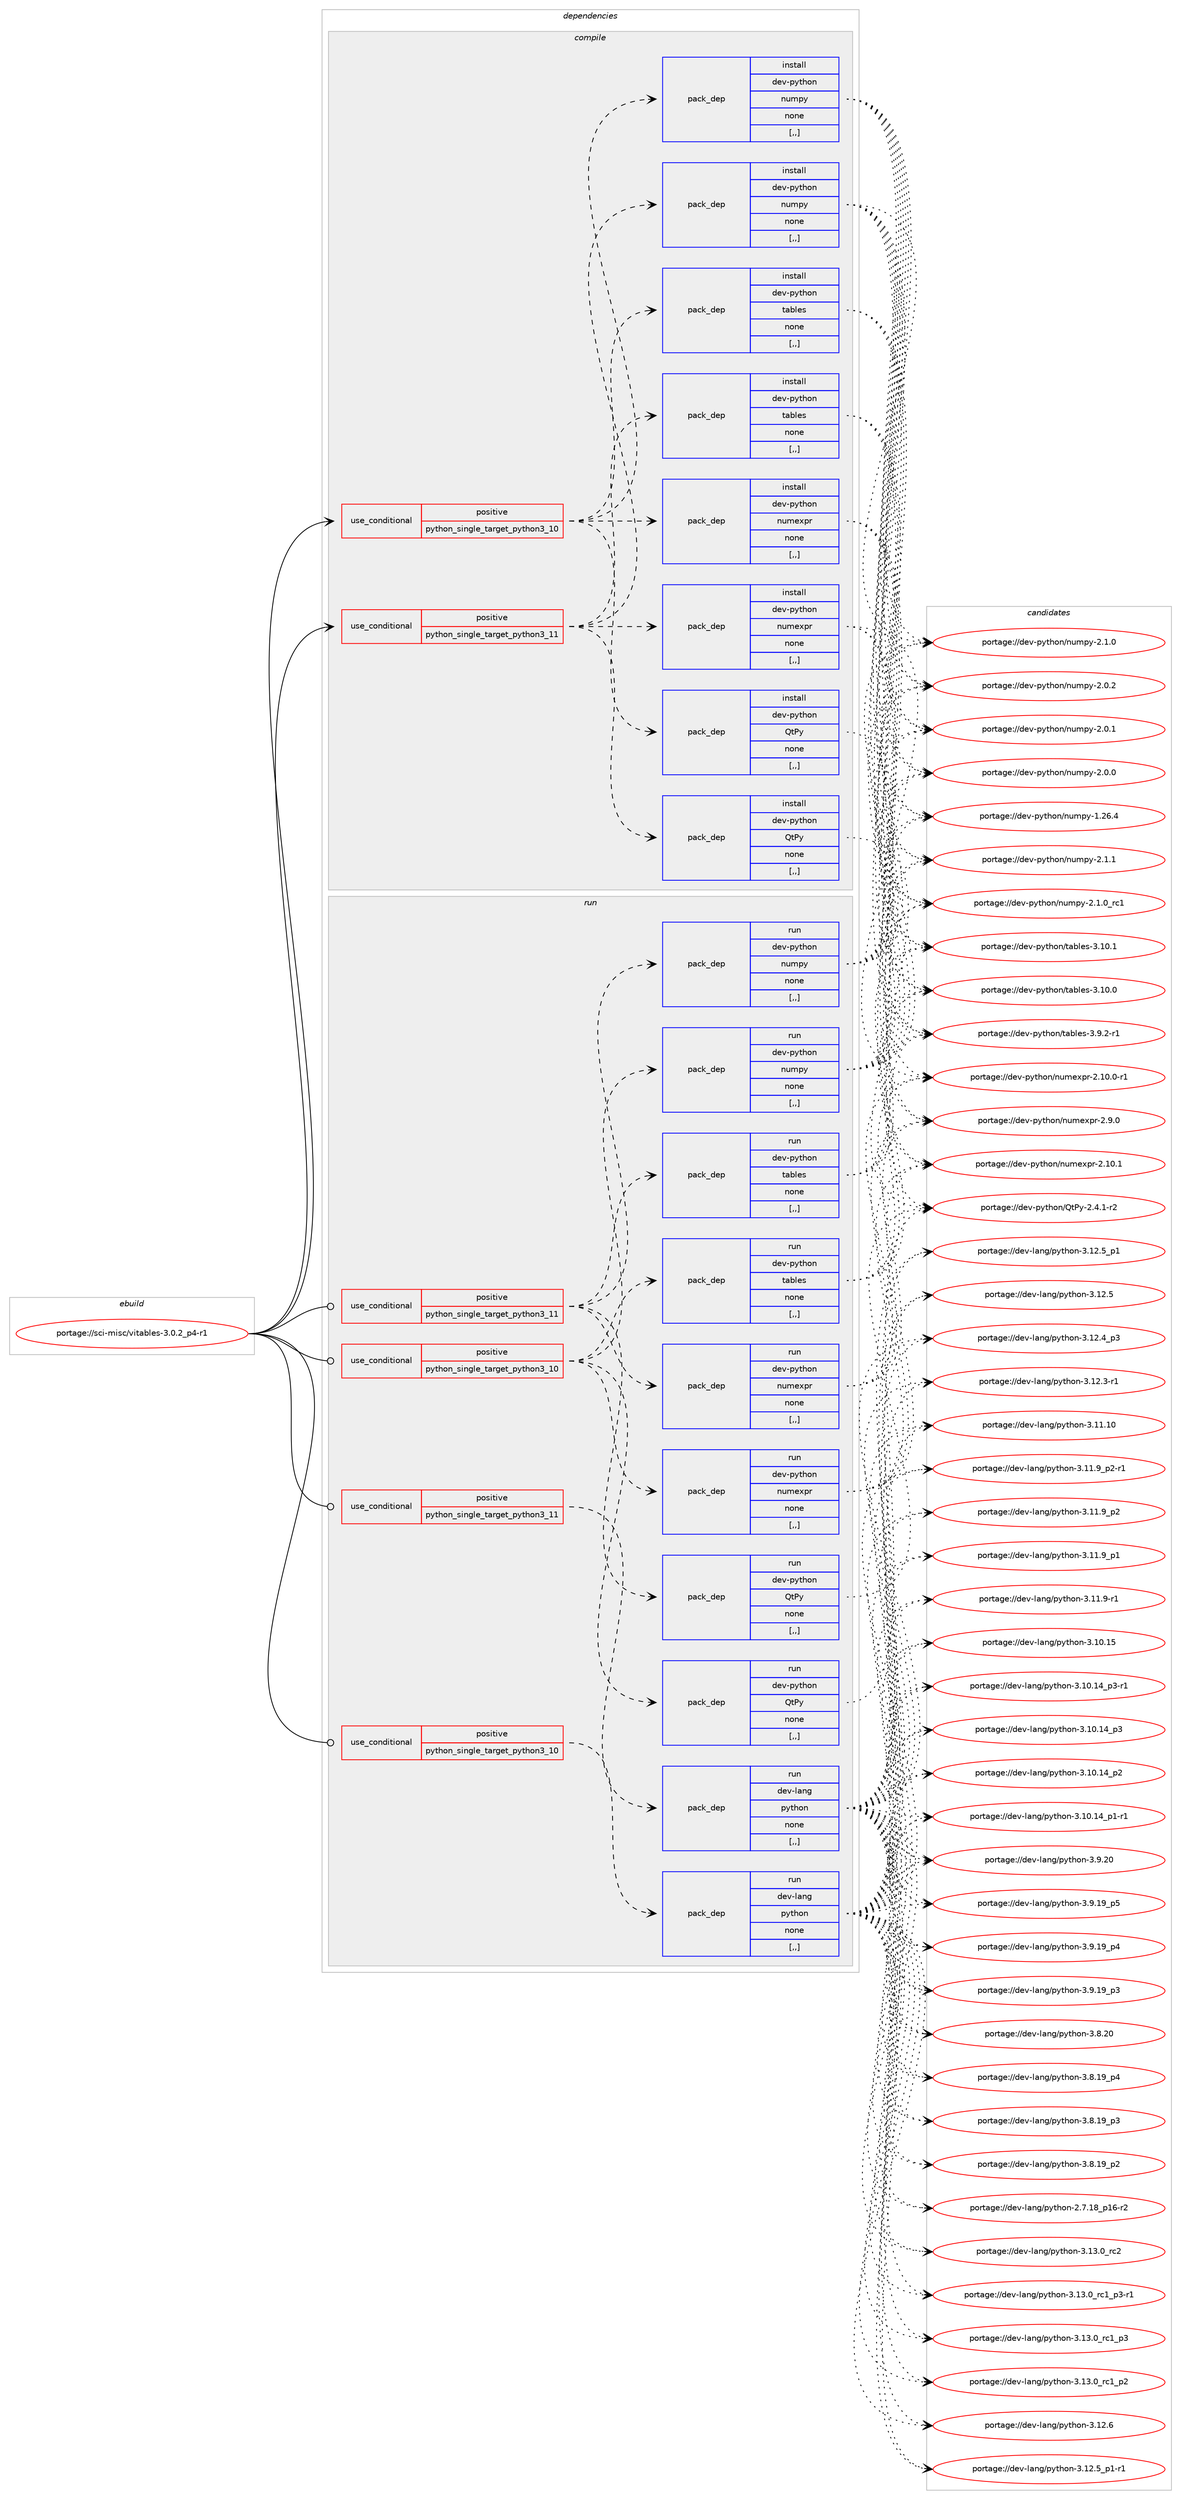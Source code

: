 digraph prolog {

# *************
# Graph options
# *************

newrank=true;
concentrate=true;
compound=true;
graph [rankdir=LR,fontname=Helvetica,fontsize=10,ranksep=1.5];#, ranksep=2.5, nodesep=0.2];
edge  [arrowhead=vee];
node  [fontname=Helvetica,fontsize=10];

# **********
# The ebuild
# **********

subgraph cluster_leftcol {
color=gray;
label=<<i>ebuild</i>>;
id [label="portage://sci-misc/vitables-3.0.2_p4-r1", color=red, width=4, href="../sci-misc/vitables-3.0.2_p4-r1.svg"];
}

# ****************
# The dependencies
# ****************

subgraph cluster_midcol {
color=gray;
label=<<i>dependencies</i>>;
subgraph cluster_compile {
fillcolor="#eeeeee";
style=filled;
label=<<i>compile</i>>;
subgraph cond242528 {
dependency919960 [label=<<TABLE BORDER="0" CELLBORDER="1" CELLSPACING="0" CELLPADDING="4"><TR><TD ROWSPAN="3" CELLPADDING="10">use_conditional</TD></TR><TR><TD>positive</TD></TR><TR><TD>python_single_target_python3_10</TD></TR></TABLE>>, shape=none, color=red];
subgraph pack670784 {
dependency919961 [label=<<TABLE BORDER="0" CELLBORDER="1" CELLSPACING="0" CELLPADDING="4" WIDTH="220"><TR><TD ROWSPAN="6" CELLPADDING="30">pack_dep</TD></TR><TR><TD WIDTH="110">install</TD></TR><TR><TD>dev-python</TD></TR><TR><TD>numpy</TD></TR><TR><TD>none</TD></TR><TR><TD>[,,]</TD></TR></TABLE>>, shape=none, color=blue];
}
dependency919960:e -> dependency919961:w [weight=20,style="dashed",arrowhead="vee"];
subgraph pack670785 {
dependency919962 [label=<<TABLE BORDER="0" CELLBORDER="1" CELLSPACING="0" CELLPADDING="4" WIDTH="220"><TR><TD ROWSPAN="6" CELLPADDING="30">pack_dep</TD></TR><TR><TD WIDTH="110">install</TD></TR><TR><TD>dev-python</TD></TR><TR><TD>numexpr</TD></TR><TR><TD>none</TD></TR><TR><TD>[,,]</TD></TR></TABLE>>, shape=none, color=blue];
}
dependency919960:e -> dependency919962:w [weight=20,style="dashed",arrowhead="vee"];
subgraph pack670786 {
dependency919963 [label=<<TABLE BORDER="0" CELLBORDER="1" CELLSPACING="0" CELLPADDING="4" WIDTH="220"><TR><TD ROWSPAN="6" CELLPADDING="30">pack_dep</TD></TR><TR><TD WIDTH="110">install</TD></TR><TR><TD>dev-python</TD></TR><TR><TD>QtPy</TD></TR><TR><TD>none</TD></TR><TR><TD>[,,]</TD></TR></TABLE>>, shape=none, color=blue];
}
dependency919960:e -> dependency919963:w [weight=20,style="dashed",arrowhead="vee"];
subgraph pack670787 {
dependency919964 [label=<<TABLE BORDER="0" CELLBORDER="1" CELLSPACING="0" CELLPADDING="4" WIDTH="220"><TR><TD ROWSPAN="6" CELLPADDING="30">pack_dep</TD></TR><TR><TD WIDTH="110">install</TD></TR><TR><TD>dev-python</TD></TR><TR><TD>tables</TD></TR><TR><TD>none</TD></TR><TR><TD>[,,]</TD></TR></TABLE>>, shape=none, color=blue];
}
dependency919960:e -> dependency919964:w [weight=20,style="dashed",arrowhead="vee"];
}
id:e -> dependency919960:w [weight=20,style="solid",arrowhead="vee"];
subgraph cond242529 {
dependency919965 [label=<<TABLE BORDER="0" CELLBORDER="1" CELLSPACING="0" CELLPADDING="4"><TR><TD ROWSPAN="3" CELLPADDING="10">use_conditional</TD></TR><TR><TD>positive</TD></TR><TR><TD>python_single_target_python3_11</TD></TR></TABLE>>, shape=none, color=red];
subgraph pack670788 {
dependency919966 [label=<<TABLE BORDER="0" CELLBORDER="1" CELLSPACING="0" CELLPADDING="4" WIDTH="220"><TR><TD ROWSPAN="6" CELLPADDING="30">pack_dep</TD></TR><TR><TD WIDTH="110">install</TD></TR><TR><TD>dev-python</TD></TR><TR><TD>numpy</TD></TR><TR><TD>none</TD></TR><TR><TD>[,,]</TD></TR></TABLE>>, shape=none, color=blue];
}
dependency919965:e -> dependency919966:w [weight=20,style="dashed",arrowhead="vee"];
subgraph pack670789 {
dependency919967 [label=<<TABLE BORDER="0" CELLBORDER="1" CELLSPACING="0" CELLPADDING="4" WIDTH="220"><TR><TD ROWSPAN="6" CELLPADDING="30">pack_dep</TD></TR><TR><TD WIDTH="110">install</TD></TR><TR><TD>dev-python</TD></TR><TR><TD>numexpr</TD></TR><TR><TD>none</TD></TR><TR><TD>[,,]</TD></TR></TABLE>>, shape=none, color=blue];
}
dependency919965:e -> dependency919967:w [weight=20,style="dashed",arrowhead="vee"];
subgraph pack670790 {
dependency919968 [label=<<TABLE BORDER="0" CELLBORDER="1" CELLSPACING="0" CELLPADDING="4" WIDTH="220"><TR><TD ROWSPAN="6" CELLPADDING="30">pack_dep</TD></TR><TR><TD WIDTH="110">install</TD></TR><TR><TD>dev-python</TD></TR><TR><TD>QtPy</TD></TR><TR><TD>none</TD></TR><TR><TD>[,,]</TD></TR></TABLE>>, shape=none, color=blue];
}
dependency919965:e -> dependency919968:w [weight=20,style="dashed",arrowhead="vee"];
subgraph pack670791 {
dependency919969 [label=<<TABLE BORDER="0" CELLBORDER="1" CELLSPACING="0" CELLPADDING="4" WIDTH="220"><TR><TD ROWSPAN="6" CELLPADDING="30">pack_dep</TD></TR><TR><TD WIDTH="110">install</TD></TR><TR><TD>dev-python</TD></TR><TR><TD>tables</TD></TR><TR><TD>none</TD></TR><TR><TD>[,,]</TD></TR></TABLE>>, shape=none, color=blue];
}
dependency919965:e -> dependency919969:w [weight=20,style="dashed",arrowhead="vee"];
}
id:e -> dependency919965:w [weight=20,style="solid",arrowhead="vee"];
}
subgraph cluster_compileandrun {
fillcolor="#eeeeee";
style=filled;
label=<<i>compile and run</i>>;
}
subgraph cluster_run {
fillcolor="#eeeeee";
style=filled;
label=<<i>run</i>>;
subgraph cond242530 {
dependency919970 [label=<<TABLE BORDER="0" CELLBORDER="1" CELLSPACING="0" CELLPADDING="4"><TR><TD ROWSPAN="3" CELLPADDING="10">use_conditional</TD></TR><TR><TD>positive</TD></TR><TR><TD>python_single_target_python3_10</TD></TR></TABLE>>, shape=none, color=red];
subgraph pack670792 {
dependency919971 [label=<<TABLE BORDER="0" CELLBORDER="1" CELLSPACING="0" CELLPADDING="4" WIDTH="220"><TR><TD ROWSPAN="6" CELLPADDING="30">pack_dep</TD></TR><TR><TD WIDTH="110">run</TD></TR><TR><TD>dev-lang</TD></TR><TR><TD>python</TD></TR><TR><TD>none</TD></TR><TR><TD>[,,]</TD></TR></TABLE>>, shape=none, color=blue];
}
dependency919970:e -> dependency919971:w [weight=20,style="dashed",arrowhead="vee"];
}
id:e -> dependency919970:w [weight=20,style="solid",arrowhead="odot"];
subgraph cond242531 {
dependency919972 [label=<<TABLE BORDER="0" CELLBORDER="1" CELLSPACING="0" CELLPADDING="4"><TR><TD ROWSPAN="3" CELLPADDING="10">use_conditional</TD></TR><TR><TD>positive</TD></TR><TR><TD>python_single_target_python3_10</TD></TR></TABLE>>, shape=none, color=red];
subgraph pack670793 {
dependency919973 [label=<<TABLE BORDER="0" CELLBORDER="1" CELLSPACING="0" CELLPADDING="4" WIDTH="220"><TR><TD ROWSPAN="6" CELLPADDING="30">pack_dep</TD></TR><TR><TD WIDTH="110">run</TD></TR><TR><TD>dev-python</TD></TR><TR><TD>numpy</TD></TR><TR><TD>none</TD></TR><TR><TD>[,,]</TD></TR></TABLE>>, shape=none, color=blue];
}
dependency919972:e -> dependency919973:w [weight=20,style="dashed",arrowhead="vee"];
subgraph pack670794 {
dependency919974 [label=<<TABLE BORDER="0" CELLBORDER="1" CELLSPACING="0" CELLPADDING="4" WIDTH="220"><TR><TD ROWSPAN="6" CELLPADDING="30">pack_dep</TD></TR><TR><TD WIDTH="110">run</TD></TR><TR><TD>dev-python</TD></TR><TR><TD>numexpr</TD></TR><TR><TD>none</TD></TR><TR><TD>[,,]</TD></TR></TABLE>>, shape=none, color=blue];
}
dependency919972:e -> dependency919974:w [weight=20,style="dashed",arrowhead="vee"];
subgraph pack670795 {
dependency919975 [label=<<TABLE BORDER="0" CELLBORDER="1" CELLSPACING="0" CELLPADDING="4" WIDTH="220"><TR><TD ROWSPAN="6" CELLPADDING="30">pack_dep</TD></TR><TR><TD WIDTH="110">run</TD></TR><TR><TD>dev-python</TD></TR><TR><TD>QtPy</TD></TR><TR><TD>none</TD></TR><TR><TD>[,,]</TD></TR></TABLE>>, shape=none, color=blue];
}
dependency919972:e -> dependency919975:w [weight=20,style="dashed",arrowhead="vee"];
subgraph pack670796 {
dependency919976 [label=<<TABLE BORDER="0" CELLBORDER="1" CELLSPACING="0" CELLPADDING="4" WIDTH="220"><TR><TD ROWSPAN="6" CELLPADDING="30">pack_dep</TD></TR><TR><TD WIDTH="110">run</TD></TR><TR><TD>dev-python</TD></TR><TR><TD>tables</TD></TR><TR><TD>none</TD></TR><TR><TD>[,,]</TD></TR></TABLE>>, shape=none, color=blue];
}
dependency919972:e -> dependency919976:w [weight=20,style="dashed",arrowhead="vee"];
}
id:e -> dependency919972:w [weight=20,style="solid",arrowhead="odot"];
subgraph cond242532 {
dependency919977 [label=<<TABLE BORDER="0" CELLBORDER="1" CELLSPACING="0" CELLPADDING="4"><TR><TD ROWSPAN="3" CELLPADDING="10">use_conditional</TD></TR><TR><TD>positive</TD></TR><TR><TD>python_single_target_python3_11</TD></TR></TABLE>>, shape=none, color=red];
subgraph pack670797 {
dependency919978 [label=<<TABLE BORDER="0" CELLBORDER="1" CELLSPACING="0" CELLPADDING="4" WIDTH="220"><TR><TD ROWSPAN="6" CELLPADDING="30">pack_dep</TD></TR><TR><TD WIDTH="110">run</TD></TR><TR><TD>dev-lang</TD></TR><TR><TD>python</TD></TR><TR><TD>none</TD></TR><TR><TD>[,,]</TD></TR></TABLE>>, shape=none, color=blue];
}
dependency919977:e -> dependency919978:w [weight=20,style="dashed",arrowhead="vee"];
}
id:e -> dependency919977:w [weight=20,style="solid",arrowhead="odot"];
subgraph cond242533 {
dependency919979 [label=<<TABLE BORDER="0" CELLBORDER="1" CELLSPACING="0" CELLPADDING="4"><TR><TD ROWSPAN="3" CELLPADDING="10">use_conditional</TD></TR><TR><TD>positive</TD></TR><TR><TD>python_single_target_python3_11</TD></TR></TABLE>>, shape=none, color=red];
subgraph pack670798 {
dependency919980 [label=<<TABLE BORDER="0" CELLBORDER="1" CELLSPACING="0" CELLPADDING="4" WIDTH="220"><TR><TD ROWSPAN="6" CELLPADDING="30">pack_dep</TD></TR><TR><TD WIDTH="110">run</TD></TR><TR><TD>dev-python</TD></TR><TR><TD>numpy</TD></TR><TR><TD>none</TD></TR><TR><TD>[,,]</TD></TR></TABLE>>, shape=none, color=blue];
}
dependency919979:e -> dependency919980:w [weight=20,style="dashed",arrowhead="vee"];
subgraph pack670799 {
dependency919981 [label=<<TABLE BORDER="0" CELLBORDER="1" CELLSPACING="0" CELLPADDING="4" WIDTH="220"><TR><TD ROWSPAN="6" CELLPADDING="30">pack_dep</TD></TR><TR><TD WIDTH="110">run</TD></TR><TR><TD>dev-python</TD></TR><TR><TD>numexpr</TD></TR><TR><TD>none</TD></TR><TR><TD>[,,]</TD></TR></TABLE>>, shape=none, color=blue];
}
dependency919979:e -> dependency919981:w [weight=20,style="dashed",arrowhead="vee"];
subgraph pack670800 {
dependency919982 [label=<<TABLE BORDER="0" CELLBORDER="1" CELLSPACING="0" CELLPADDING="4" WIDTH="220"><TR><TD ROWSPAN="6" CELLPADDING="30">pack_dep</TD></TR><TR><TD WIDTH="110">run</TD></TR><TR><TD>dev-python</TD></TR><TR><TD>QtPy</TD></TR><TR><TD>none</TD></TR><TR><TD>[,,]</TD></TR></TABLE>>, shape=none, color=blue];
}
dependency919979:e -> dependency919982:w [weight=20,style="dashed",arrowhead="vee"];
subgraph pack670801 {
dependency919983 [label=<<TABLE BORDER="0" CELLBORDER="1" CELLSPACING="0" CELLPADDING="4" WIDTH="220"><TR><TD ROWSPAN="6" CELLPADDING="30">pack_dep</TD></TR><TR><TD WIDTH="110">run</TD></TR><TR><TD>dev-python</TD></TR><TR><TD>tables</TD></TR><TR><TD>none</TD></TR><TR><TD>[,,]</TD></TR></TABLE>>, shape=none, color=blue];
}
dependency919979:e -> dependency919983:w [weight=20,style="dashed",arrowhead="vee"];
}
id:e -> dependency919979:w [weight=20,style="solid",arrowhead="odot"];
}
}

# **************
# The candidates
# **************

subgraph cluster_choices {
rank=same;
color=gray;
label=<<i>candidates</i>>;

subgraph choice670784 {
color=black;
nodesep=1;
choice1001011184511212111610411111047110117109112121455046494649 [label="portage://dev-python/numpy-2.1.1", color=red, width=4,href="../dev-python/numpy-2.1.1.svg"];
choice1001011184511212111610411111047110117109112121455046494648951149949 [label="portage://dev-python/numpy-2.1.0_rc1", color=red, width=4,href="../dev-python/numpy-2.1.0_rc1.svg"];
choice1001011184511212111610411111047110117109112121455046494648 [label="portage://dev-python/numpy-2.1.0", color=red, width=4,href="../dev-python/numpy-2.1.0.svg"];
choice1001011184511212111610411111047110117109112121455046484650 [label="portage://dev-python/numpy-2.0.2", color=red, width=4,href="../dev-python/numpy-2.0.2.svg"];
choice1001011184511212111610411111047110117109112121455046484649 [label="portage://dev-python/numpy-2.0.1", color=red, width=4,href="../dev-python/numpy-2.0.1.svg"];
choice1001011184511212111610411111047110117109112121455046484648 [label="portage://dev-python/numpy-2.0.0", color=red, width=4,href="../dev-python/numpy-2.0.0.svg"];
choice100101118451121211161041111104711011710911212145494650544652 [label="portage://dev-python/numpy-1.26.4", color=red, width=4,href="../dev-python/numpy-1.26.4.svg"];
dependency919961:e -> choice1001011184511212111610411111047110117109112121455046494649:w [style=dotted,weight="100"];
dependency919961:e -> choice1001011184511212111610411111047110117109112121455046494648951149949:w [style=dotted,weight="100"];
dependency919961:e -> choice1001011184511212111610411111047110117109112121455046494648:w [style=dotted,weight="100"];
dependency919961:e -> choice1001011184511212111610411111047110117109112121455046484650:w [style=dotted,weight="100"];
dependency919961:e -> choice1001011184511212111610411111047110117109112121455046484649:w [style=dotted,weight="100"];
dependency919961:e -> choice1001011184511212111610411111047110117109112121455046484648:w [style=dotted,weight="100"];
dependency919961:e -> choice100101118451121211161041111104711011710911212145494650544652:w [style=dotted,weight="100"];
}
subgraph choice670785 {
color=black;
nodesep=1;
choice100101118451121211161041111104711011710910112011211445504649484649 [label="portage://dev-python/numexpr-2.10.1", color=red, width=4,href="../dev-python/numexpr-2.10.1.svg"];
choice1001011184511212111610411111047110117109101120112114455046494846484511449 [label="portage://dev-python/numexpr-2.10.0-r1", color=red, width=4,href="../dev-python/numexpr-2.10.0-r1.svg"];
choice1001011184511212111610411111047110117109101120112114455046574648 [label="portage://dev-python/numexpr-2.9.0", color=red, width=4,href="../dev-python/numexpr-2.9.0.svg"];
dependency919962:e -> choice100101118451121211161041111104711011710910112011211445504649484649:w [style=dotted,weight="100"];
dependency919962:e -> choice1001011184511212111610411111047110117109101120112114455046494846484511449:w [style=dotted,weight="100"];
dependency919962:e -> choice1001011184511212111610411111047110117109101120112114455046574648:w [style=dotted,weight="100"];
}
subgraph choice670786 {
color=black;
nodesep=1;
choice100101118451121211161041111104781116801214550465246494511450 [label="portage://dev-python/QtPy-2.4.1-r2", color=red, width=4,href="../dev-python/QtPy-2.4.1-r2.svg"];
dependency919963:e -> choice100101118451121211161041111104781116801214550465246494511450:w [style=dotted,weight="100"];
}
subgraph choice670787 {
color=black;
nodesep=1;
choice1001011184511212111610411111047116979810810111545514649484649 [label="portage://dev-python/tables-3.10.1", color=red, width=4,href="../dev-python/tables-3.10.1.svg"];
choice1001011184511212111610411111047116979810810111545514649484648 [label="portage://dev-python/tables-3.10.0", color=red, width=4,href="../dev-python/tables-3.10.0.svg"];
choice100101118451121211161041111104711697981081011154551465746504511449 [label="portage://dev-python/tables-3.9.2-r1", color=red, width=4,href="../dev-python/tables-3.9.2-r1.svg"];
dependency919964:e -> choice1001011184511212111610411111047116979810810111545514649484649:w [style=dotted,weight="100"];
dependency919964:e -> choice1001011184511212111610411111047116979810810111545514649484648:w [style=dotted,weight="100"];
dependency919964:e -> choice100101118451121211161041111104711697981081011154551465746504511449:w [style=dotted,weight="100"];
}
subgraph choice670788 {
color=black;
nodesep=1;
choice1001011184511212111610411111047110117109112121455046494649 [label="portage://dev-python/numpy-2.1.1", color=red, width=4,href="../dev-python/numpy-2.1.1.svg"];
choice1001011184511212111610411111047110117109112121455046494648951149949 [label="portage://dev-python/numpy-2.1.0_rc1", color=red, width=4,href="../dev-python/numpy-2.1.0_rc1.svg"];
choice1001011184511212111610411111047110117109112121455046494648 [label="portage://dev-python/numpy-2.1.0", color=red, width=4,href="../dev-python/numpy-2.1.0.svg"];
choice1001011184511212111610411111047110117109112121455046484650 [label="portage://dev-python/numpy-2.0.2", color=red, width=4,href="../dev-python/numpy-2.0.2.svg"];
choice1001011184511212111610411111047110117109112121455046484649 [label="portage://dev-python/numpy-2.0.1", color=red, width=4,href="../dev-python/numpy-2.0.1.svg"];
choice1001011184511212111610411111047110117109112121455046484648 [label="portage://dev-python/numpy-2.0.0", color=red, width=4,href="../dev-python/numpy-2.0.0.svg"];
choice100101118451121211161041111104711011710911212145494650544652 [label="portage://dev-python/numpy-1.26.4", color=red, width=4,href="../dev-python/numpy-1.26.4.svg"];
dependency919966:e -> choice1001011184511212111610411111047110117109112121455046494649:w [style=dotted,weight="100"];
dependency919966:e -> choice1001011184511212111610411111047110117109112121455046494648951149949:w [style=dotted,weight="100"];
dependency919966:e -> choice1001011184511212111610411111047110117109112121455046494648:w [style=dotted,weight="100"];
dependency919966:e -> choice1001011184511212111610411111047110117109112121455046484650:w [style=dotted,weight="100"];
dependency919966:e -> choice1001011184511212111610411111047110117109112121455046484649:w [style=dotted,weight="100"];
dependency919966:e -> choice1001011184511212111610411111047110117109112121455046484648:w [style=dotted,weight="100"];
dependency919966:e -> choice100101118451121211161041111104711011710911212145494650544652:w [style=dotted,weight="100"];
}
subgraph choice670789 {
color=black;
nodesep=1;
choice100101118451121211161041111104711011710910112011211445504649484649 [label="portage://dev-python/numexpr-2.10.1", color=red, width=4,href="../dev-python/numexpr-2.10.1.svg"];
choice1001011184511212111610411111047110117109101120112114455046494846484511449 [label="portage://dev-python/numexpr-2.10.0-r1", color=red, width=4,href="../dev-python/numexpr-2.10.0-r1.svg"];
choice1001011184511212111610411111047110117109101120112114455046574648 [label="portage://dev-python/numexpr-2.9.0", color=red, width=4,href="../dev-python/numexpr-2.9.0.svg"];
dependency919967:e -> choice100101118451121211161041111104711011710910112011211445504649484649:w [style=dotted,weight="100"];
dependency919967:e -> choice1001011184511212111610411111047110117109101120112114455046494846484511449:w [style=dotted,weight="100"];
dependency919967:e -> choice1001011184511212111610411111047110117109101120112114455046574648:w [style=dotted,weight="100"];
}
subgraph choice670790 {
color=black;
nodesep=1;
choice100101118451121211161041111104781116801214550465246494511450 [label="portage://dev-python/QtPy-2.4.1-r2", color=red, width=4,href="../dev-python/QtPy-2.4.1-r2.svg"];
dependency919968:e -> choice100101118451121211161041111104781116801214550465246494511450:w [style=dotted,weight="100"];
}
subgraph choice670791 {
color=black;
nodesep=1;
choice1001011184511212111610411111047116979810810111545514649484649 [label="portage://dev-python/tables-3.10.1", color=red, width=4,href="../dev-python/tables-3.10.1.svg"];
choice1001011184511212111610411111047116979810810111545514649484648 [label="portage://dev-python/tables-3.10.0", color=red, width=4,href="../dev-python/tables-3.10.0.svg"];
choice100101118451121211161041111104711697981081011154551465746504511449 [label="portage://dev-python/tables-3.9.2-r1", color=red, width=4,href="../dev-python/tables-3.9.2-r1.svg"];
dependency919969:e -> choice1001011184511212111610411111047116979810810111545514649484649:w [style=dotted,weight="100"];
dependency919969:e -> choice1001011184511212111610411111047116979810810111545514649484648:w [style=dotted,weight="100"];
dependency919969:e -> choice100101118451121211161041111104711697981081011154551465746504511449:w [style=dotted,weight="100"];
}
subgraph choice670792 {
color=black;
nodesep=1;
choice10010111845108971101034711212111610411111045514649514648951149950 [label="portage://dev-lang/python-3.13.0_rc2", color=red, width=4,href="../dev-lang/python-3.13.0_rc2.svg"];
choice1001011184510897110103471121211161041111104551464951464895114994995112514511449 [label="portage://dev-lang/python-3.13.0_rc1_p3-r1", color=red, width=4,href="../dev-lang/python-3.13.0_rc1_p3-r1.svg"];
choice100101118451089711010347112121116104111110455146495146489511499499511251 [label="portage://dev-lang/python-3.13.0_rc1_p3", color=red, width=4,href="../dev-lang/python-3.13.0_rc1_p3.svg"];
choice100101118451089711010347112121116104111110455146495146489511499499511250 [label="portage://dev-lang/python-3.13.0_rc1_p2", color=red, width=4,href="../dev-lang/python-3.13.0_rc1_p2.svg"];
choice10010111845108971101034711212111610411111045514649504654 [label="portage://dev-lang/python-3.12.6", color=red, width=4,href="../dev-lang/python-3.12.6.svg"];
choice1001011184510897110103471121211161041111104551464950465395112494511449 [label="portage://dev-lang/python-3.12.5_p1-r1", color=red, width=4,href="../dev-lang/python-3.12.5_p1-r1.svg"];
choice100101118451089711010347112121116104111110455146495046539511249 [label="portage://dev-lang/python-3.12.5_p1", color=red, width=4,href="../dev-lang/python-3.12.5_p1.svg"];
choice10010111845108971101034711212111610411111045514649504653 [label="portage://dev-lang/python-3.12.5", color=red, width=4,href="../dev-lang/python-3.12.5.svg"];
choice100101118451089711010347112121116104111110455146495046529511251 [label="portage://dev-lang/python-3.12.4_p3", color=red, width=4,href="../dev-lang/python-3.12.4_p3.svg"];
choice100101118451089711010347112121116104111110455146495046514511449 [label="portage://dev-lang/python-3.12.3-r1", color=red, width=4,href="../dev-lang/python-3.12.3-r1.svg"];
choice1001011184510897110103471121211161041111104551464949464948 [label="portage://dev-lang/python-3.11.10", color=red, width=4,href="../dev-lang/python-3.11.10.svg"];
choice1001011184510897110103471121211161041111104551464949465795112504511449 [label="portage://dev-lang/python-3.11.9_p2-r1", color=red, width=4,href="../dev-lang/python-3.11.9_p2-r1.svg"];
choice100101118451089711010347112121116104111110455146494946579511250 [label="portage://dev-lang/python-3.11.9_p2", color=red, width=4,href="../dev-lang/python-3.11.9_p2.svg"];
choice100101118451089711010347112121116104111110455146494946579511249 [label="portage://dev-lang/python-3.11.9_p1", color=red, width=4,href="../dev-lang/python-3.11.9_p1.svg"];
choice100101118451089711010347112121116104111110455146494946574511449 [label="portage://dev-lang/python-3.11.9-r1", color=red, width=4,href="../dev-lang/python-3.11.9-r1.svg"];
choice1001011184510897110103471121211161041111104551464948464953 [label="portage://dev-lang/python-3.10.15", color=red, width=4,href="../dev-lang/python-3.10.15.svg"];
choice100101118451089711010347112121116104111110455146494846495295112514511449 [label="portage://dev-lang/python-3.10.14_p3-r1", color=red, width=4,href="../dev-lang/python-3.10.14_p3-r1.svg"];
choice10010111845108971101034711212111610411111045514649484649529511251 [label="portage://dev-lang/python-3.10.14_p3", color=red, width=4,href="../dev-lang/python-3.10.14_p3.svg"];
choice10010111845108971101034711212111610411111045514649484649529511250 [label="portage://dev-lang/python-3.10.14_p2", color=red, width=4,href="../dev-lang/python-3.10.14_p2.svg"];
choice100101118451089711010347112121116104111110455146494846495295112494511449 [label="portage://dev-lang/python-3.10.14_p1-r1", color=red, width=4,href="../dev-lang/python-3.10.14_p1-r1.svg"];
choice10010111845108971101034711212111610411111045514657465048 [label="portage://dev-lang/python-3.9.20", color=red, width=4,href="../dev-lang/python-3.9.20.svg"];
choice100101118451089711010347112121116104111110455146574649579511253 [label="portage://dev-lang/python-3.9.19_p5", color=red, width=4,href="../dev-lang/python-3.9.19_p5.svg"];
choice100101118451089711010347112121116104111110455146574649579511252 [label="portage://dev-lang/python-3.9.19_p4", color=red, width=4,href="../dev-lang/python-3.9.19_p4.svg"];
choice100101118451089711010347112121116104111110455146574649579511251 [label="portage://dev-lang/python-3.9.19_p3", color=red, width=4,href="../dev-lang/python-3.9.19_p3.svg"];
choice10010111845108971101034711212111610411111045514656465048 [label="portage://dev-lang/python-3.8.20", color=red, width=4,href="../dev-lang/python-3.8.20.svg"];
choice100101118451089711010347112121116104111110455146564649579511252 [label="portage://dev-lang/python-3.8.19_p4", color=red, width=4,href="../dev-lang/python-3.8.19_p4.svg"];
choice100101118451089711010347112121116104111110455146564649579511251 [label="portage://dev-lang/python-3.8.19_p3", color=red, width=4,href="../dev-lang/python-3.8.19_p3.svg"];
choice100101118451089711010347112121116104111110455146564649579511250 [label="portage://dev-lang/python-3.8.19_p2", color=red, width=4,href="../dev-lang/python-3.8.19_p2.svg"];
choice100101118451089711010347112121116104111110455046554649569511249544511450 [label="portage://dev-lang/python-2.7.18_p16-r2", color=red, width=4,href="../dev-lang/python-2.7.18_p16-r2.svg"];
dependency919971:e -> choice10010111845108971101034711212111610411111045514649514648951149950:w [style=dotted,weight="100"];
dependency919971:e -> choice1001011184510897110103471121211161041111104551464951464895114994995112514511449:w [style=dotted,weight="100"];
dependency919971:e -> choice100101118451089711010347112121116104111110455146495146489511499499511251:w [style=dotted,weight="100"];
dependency919971:e -> choice100101118451089711010347112121116104111110455146495146489511499499511250:w [style=dotted,weight="100"];
dependency919971:e -> choice10010111845108971101034711212111610411111045514649504654:w [style=dotted,weight="100"];
dependency919971:e -> choice1001011184510897110103471121211161041111104551464950465395112494511449:w [style=dotted,weight="100"];
dependency919971:e -> choice100101118451089711010347112121116104111110455146495046539511249:w [style=dotted,weight="100"];
dependency919971:e -> choice10010111845108971101034711212111610411111045514649504653:w [style=dotted,weight="100"];
dependency919971:e -> choice100101118451089711010347112121116104111110455146495046529511251:w [style=dotted,weight="100"];
dependency919971:e -> choice100101118451089711010347112121116104111110455146495046514511449:w [style=dotted,weight="100"];
dependency919971:e -> choice1001011184510897110103471121211161041111104551464949464948:w [style=dotted,weight="100"];
dependency919971:e -> choice1001011184510897110103471121211161041111104551464949465795112504511449:w [style=dotted,weight="100"];
dependency919971:e -> choice100101118451089711010347112121116104111110455146494946579511250:w [style=dotted,weight="100"];
dependency919971:e -> choice100101118451089711010347112121116104111110455146494946579511249:w [style=dotted,weight="100"];
dependency919971:e -> choice100101118451089711010347112121116104111110455146494946574511449:w [style=dotted,weight="100"];
dependency919971:e -> choice1001011184510897110103471121211161041111104551464948464953:w [style=dotted,weight="100"];
dependency919971:e -> choice100101118451089711010347112121116104111110455146494846495295112514511449:w [style=dotted,weight="100"];
dependency919971:e -> choice10010111845108971101034711212111610411111045514649484649529511251:w [style=dotted,weight="100"];
dependency919971:e -> choice10010111845108971101034711212111610411111045514649484649529511250:w [style=dotted,weight="100"];
dependency919971:e -> choice100101118451089711010347112121116104111110455146494846495295112494511449:w [style=dotted,weight="100"];
dependency919971:e -> choice10010111845108971101034711212111610411111045514657465048:w [style=dotted,weight="100"];
dependency919971:e -> choice100101118451089711010347112121116104111110455146574649579511253:w [style=dotted,weight="100"];
dependency919971:e -> choice100101118451089711010347112121116104111110455146574649579511252:w [style=dotted,weight="100"];
dependency919971:e -> choice100101118451089711010347112121116104111110455146574649579511251:w [style=dotted,weight="100"];
dependency919971:e -> choice10010111845108971101034711212111610411111045514656465048:w [style=dotted,weight="100"];
dependency919971:e -> choice100101118451089711010347112121116104111110455146564649579511252:w [style=dotted,weight="100"];
dependency919971:e -> choice100101118451089711010347112121116104111110455146564649579511251:w [style=dotted,weight="100"];
dependency919971:e -> choice100101118451089711010347112121116104111110455146564649579511250:w [style=dotted,weight="100"];
dependency919971:e -> choice100101118451089711010347112121116104111110455046554649569511249544511450:w [style=dotted,weight="100"];
}
subgraph choice670793 {
color=black;
nodesep=1;
choice1001011184511212111610411111047110117109112121455046494649 [label="portage://dev-python/numpy-2.1.1", color=red, width=4,href="../dev-python/numpy-2.1.1.svg"];
choice1001011184511212111610411111047110117109112121455046494648951149949 [label="portage://dev-python/numpy-2.1.0_rc1", color=red, width=4,href="../dev-python/numpy-2.1.0_rc1.svg"];
choice1001011184511212111610411111047110117109112121455046494648 [label="portage://dev-python/numpy-2.1.0", color=red, width=4,href="../dev-python/numpy-2.1.0.svg"];
choice1001011184511212111610411111047110117109112121455046484650 [label="portage://dev-python/numpy-2.0.2", color=red, width=4,href="../dev-python/numpy-2.0.2.svg"];
choice1001011184511212111610411111047110117109112121455046484649 [label="portage://dev-python/numpy-2.0.1", color=red, width=4,href="../dev-python/numpy-2.0.1.svg"];
choice1001011184511212111610411111047110117109112121455046484648 [label="portage://dev-python/numpy-2.0.0", color=red, width=4,href="../dev-python/numpy-2.0.0.svg"];
choice100101118451121211161041111104711011710911212145494650544652 [label="portage://dev-python/numpy-1.26.4", color=red, width=4,href="../dev-python/numpy-1.26.4.svg"];
dependency919973:e -> choice1001011184511212111610411111047110117109112121455046494649:w [style=dotted,weight="100"];
dependency919973:e -> choice1001011184511212111610411111047110117109112121455046494648951149949:w [style=dotted,weight="100"];
dependency919973:e -> choice1001011184511212111610411111047110117109112121455046494648:w [style=dotted,weight="100"];
dependency919973:e -> choice1001011184511212111610411111047110117109112121455046484650:w [style=dotted,weight="100"];
dependency919973:e -> choice1001011184511212111610411111047110117109112121455046484649:w [style=dotted,weight="100"];
dependency919973:e -> choice1001011184511212111610411111047110117109112121455046484648:w [style=dotted,weight="100"];
dependency919973:e -> choice100101118451121211161041111104711011710911212145494650544652:w [style=dotted,weight="100"];
}
subgraph choice670794 {
color=black;
nodesep=1;
choice100101118451121211161041111104711011710910112011211445504649484649 [label="portage://dev-python/numexpr-2.10.1", color=red, width=4,href="../dev-python/numexpr-2.10.1.svg"];
choice1001011184511212111610411111047110117109101120112114455046494846484511449 [label="portage://dev-python/numexpr-2.10.0-r1", color=red, width=4,href="../dev-python/numexpr-2.10.0-r1.svg"];
choice1001011184511212111610411111047110117109101120112114455046574648 [label="portage://dev-python/numexpr-2.9.0", color=red, width=4,href="../dev-python/numexpr-2.9.0.svg"];
dependency919974:e -> choice100101118451121211161041111104711011710910112011211445504649484649:w [style=dotted,weight="100"];
dependency919974:e -> choice1001011184511212111610411111047110117109101120112114455046494846484511449:w [style=dotted,weight="100"];
dependency919974:e -> choice1001011184511212111610411111047110117109101120112114455046574648:w [style=dotted,weight="100"];
}
subgraph choice670795 {
color=black;
nodesep=1;
choice100101118451121211161041111104781116801214550465246494511450 [label="portage://dev-python/QtPy-2.4.1-r2", color=red, width=4,href="../dev-python/QtPy-2.4.1-r2.svg"];
dependency919975:e -> choice100101118451121211161041111104781116801214550465246494511450:w [style=dotted,weight="100"];
}
subgraph choice670796 {
color=black;
nodesep=1;
choice1001011184511212111610411111047116979810810111545514649484649 [label="portage://dev-python/tables-3.10.1", color=red, width=4,href="../dev-python/tables-3.10.1.svg"];
choice1001011184511212111610411111047116979810810111545514649484648 [label="portage://dev-python/tables-3.10.0", color=red, width=4,href="../dev-python/tables-3.10.0.svg"];
choice100101118451121211161041111104711697981081011154551465746504511449 [label="portage://dev-python/tables-3.9.2-r1", color=red, width=4,href="../dev-python/tables-3.9.2-r1.svg"];
dependency919976:e -> choice1001011184511212111610411111047116979810810111545514649484649:w [style=dotted,weight="100"];
dependency919976:e -> choice1001011184511212111610411111047116979810810111545514649484648:w [style=dotted,weight="100"];
dependency919976:e -> choice100101118451121211161041111104711697981081011154551465746504511449:w [style=dotted,weight="100"];
}
subgraph choice670797 {
color=black;
nodesep=1;
choice10010111845108971101034711212111610411111045514649514648951149950 [label="portage://dev-lang/python-3.13.0_rc2", color=red, width=4,href="../dev-lang/python-3.13.0_rc2.svg"];
choice1001011184510897110103471121211161041111104551464951464895114994995112514511449 [label="portage://dev-lang/python-3.13.0_rc1_p3-r1", color=red, width=4,href="../dev-lang/python-3.13.0_rc1_p3-r1.svg"];
choice100101118451089711010347112121116104111110455146495146489511499499511251 [label="portage://dev-lang/python-3.13.0_rc1_p3", color=red, width=4,href="../dev-lang/python-3.13.0_rc1_p3.svg"];
choice100101118451089711010347112121116104111110455146495146489511499499511250 [label="portage://dev-lang/python-3.13.0_rc1_p2", color=red, width=4,href="../dev-lang/python-3.13.0_rc1_p2.svg"];
choice10010111845108971101034711212111610411111045514649504654 [label="portage://dev-lang/python-3.12.6", color=red, width=4,href="../dev-lang/python-3.12.6.svg"];
choice1001011184510897110103471121211161041111104551464950465395112494511449 [label="portage://dev-lang/python-3.12.5_p1-r1", color=red, width=4,href="../dev-lang/python-3.12.5_p1-r1.svg"];
choice100101118451089711010347112121116104111110455146495046539511249 [label="portage://dev-lang/python-3.12.5_p1", color=red, width=4,href="../dev-lang/python-3.12.5_p1.svg"];
choice10010111845108971101034711212111610411111045514649504653 [label="portage://dev-lang/python-3.12.5", color=red, width=4,href="../dev-lang/python-3.12.5.svg"];
choice100101118451089711010347112121116104111110455146495046529511251 [label="portage://dev-lang/python-3.12.4_p3", color=red, width=4,href="../dev-lang/python-3.12.4_p3.svg"];
choice100101118451089711010347112121116104111110455146495046514511449 [label="portage://dev-lang/python-3.12.3-r1", color=red, width=4,href="../dev-lang/python-3.12.3-r1.svg"];
choice1001011184510897110103471121211161041111104551464949464948 [label="portage://dev-lang/python-3.11.10", color=red, width=4,href="../dev-lang/python-3.11.10.svg"];
choice1001011184510897110103471121211161041111104551464949465795112504511449 [label="portage://dev-lang/python-3.11.9_p2-r1", color=red, width=4,href="../dev-lang/python-3.11.9_p2-r1.svg"];
choice100101118451089711010347112121116104111110455146494946579511250 [label="portage://dev-lang/python-3.11.9_p2", color=red, width=4,href="../dev-lang/python-3.11.9_p2.svg"];
choice100101118451089711010347112121116104111110455146494946579511249 [label="portage://dev-lang/python-3.11.9_p1", color=red, width=4,href="../dev-lang/python-3.11.9_p1.svg"];
choice100101118451089711010347112121116104111110455146494946574511449 [label="portage://dev-lang/python-3.11.9-r1", color=red, width=4,href="../dev-lang/python-3.11.9-r1.svg"];
choice1001011184510897110103471121211161041111104551464948464953 [label="portage://dev-lang/python-3.10.15", color=red, width=4,href="../dev-lang/python-3.10.15.svg"];
choice100101118451089711010347112121116104111110455146494846495295112514511449 [label="portage://dev-lang/python-3.10.14_p3-r1", color=red, width=4,href="../dev-lang/python-3.10.14_p3-r1.svg"];
choice10010111845108971101034711212111610411111045514649484649529511251 [label="portage://dev-lang/python-3.10.14_p3", color=red, width=4,href="../dev-lang/python-3.10.14_p3.svg"];
choice10010111845108971101034711212111610411111045514649484649529511250 [label="portage://dev-lang/python-3.10.14_p2", color=red, width=4,href="../dev-lang/python-3.10.14_p2.svg"];
choice100101118451089711010347112121116104111110455146494846495295112494511449 [label="portage://dev-lang/python-3.10.14_p1-r1", color=red, width=4,href="../dev-lang/python-3.10.14_p1-r1.svg"];
choice10010111845108971101034711212111610411111045514657465048 [label="portage://dev-lang/python-3.9.20", color=red, width=4,href="../dev-lang/python-3.9.20.svg"];
choice100101118451089711010347112121116104111110455146574649579511253 [label="portage://dev-lang/python-3.9.19_p5", color=red, width=4,href="../dev-lang/python-3.9.19_p5.svg"];
choice100101118451089711010347112121116104111110455146574649579511252 [label="portage://dev-lang/python-3.9.19_p4", color=red, width=4,href="../dev-lang/python-3.9.19_p4.svg"];
choice100101118451089711010347112121116104111110455146574649579511251 [label="portage://dev-lang/python-3.9.19_p3", color=red, width=4,href="../dev-lang/python-3.9.19_p3.svg"];
choice10010111845108971101034711212111610411111045514656465048 [label="portage://dev-lang/python-3.8.20", color=red, width=4,href="../dev-lang/python-3.8.20.svg"];
choice100101118451089711010347112121116104111110455146564649579511252 [label="portage://dev-lang/python-3.8.19_p4", color=red, width=4,href="../dev-lang/python-3.8.19_p4.svg"];
choice100101118451089711010347112121116104111110455146564649579511251 [label="portage://dev-lang/python-3.8.19_p3", color=red, width=4,href="../dev-lang/python-3.8.19_p3.svg"];
choice100101118451089711010347112121116104111110455146564649579511250 [label="portage://dev-lang/python-3.8.19_p2", color=red, width=4,href="../dev-lang/python-3.8.19_p2.svg"];
choice100101118451089711010347112121116104111110455046554649569511249544511450 [label="portage://dev-lang/python-2.7.18_p16-r2", color=red, width=4,href="../dev-lang/python-2.7.18_p16-r2.svg"];
dependency919978:e -> choice10010111845108971101034711212111610411111045514649514648951149950:w [style=dotted,weight="100"];
dependency919978:e -> choice1001011184510897110103471121211161041111104551464951464895114994995112514511449:w [style=dotted,weight="100"];
dependency919978:e -> choice100101118451089711010347112121116104111110455146495146489511499499511251:w [style=dotted,weight="100"];
dependency919978:e -> choice100101118451089711010347112121116104111110455146495146489511499499511250:w [style=dotted,weight="100"];
dependency919978:e -> choice10010111845108971101034711212111610411111045514649504654:w [style=dotted,weight="100"];
dependency919978:e -> choice1001011184510897110103471121211161041111104551464950465395112494511449:w [style=dotted,weight="100"];
dependency919978:e -> choice100101118451089711010347112121116104111110455146495046539511249:w [style=dotted,weight="100"];
dependency919978:e -> choice10010111845108971101034711212111610411111045514649504653:w [style=dotted,weight="100"];
dependency919978:e -> choice100101118451089711010347112121116104111110455146495046529511251:w [style=dotted,weight="100"];
dependency919978:e -> choice100101118451089711010347112121116104111110455146495046514511449:w [style=dotted,weight="100"];
dependency919978:e -> choice1001011184510897110103471121211161041111104551464949464948:w [style=dotted,weight="100"];
dependency919978:e -> choice1001011184510897110103471121211161041111104551464949465795112504511449:w [style=dotted,weight="100"];
dependency919978:e -> choice100101118451089711010347112121116104111110455146494946579511250:w [style=dotted,weight="100"];
dependency919978:e -> choice100101118451089711010347112121116104111110455146494946579511249:w [style=dotted,weight="100"];
dependency919978:e -> choice100101118451089711010347112121116104111110455146494946574511449:w [style=dotted,weight="100"];
dependency919978:e -> choice1001011184510897110103471121211161041111104551464948464953:w [style=dotted,weight="100"];
dependency919978:e -> choice100101118451089711010347112121116104111110455146494846495295112514511449:w [style=dotted,weight="100"];
dependency919978:e -> choice10010111845108971101034711212111610411111045514649484649529511251:w [style=dotted,weight="100"];
dependency919978:e -> choice10010111845108971101034711212111610411111045514649484649529511250:w [style=dotted,weight="100"];
dependency919978:e -> choice100101118451089711010347112121116104111110455146494846495295112494511449:w [style=dotted,weight="100"];
dependency919978:e -> choice10010111845108971101034711212111610411111045514657465048:w [style=dotted,weight="100"];
dependency919978:e -> choice100101118451089711010347112121116104111110455146574649579511253:w [style=dotted,weight="100"];
dependency919978:e -> choice100101118451089711010347112121116104111110455146574649579511252:w [style=dotted,weight="100"];
dependency919978:e -> choice100101118451089711010347112121116104111110455146574649579511251:w [style=dotted,weight="100"];
dependency919978:e -> choice10010111845108971101034711212111610411111045514656465048:w [style=dotted,weight="100"];
dependency919978:e -> choice100101118451089711010347112121116104111110455146564649579511252:w [style=dotted,weight="100"];
dependency919978:e -> choice100101118451089711010347112121116104111110455146564649579511251:w [style=dotted,weight="100"];
dependency919978:e -> choice100101118451089711010347112121116104111110455146564649579511250:w [style=dotted,weight="100"];
dependency919978:e -> choice100101118451089711010347112121116104111110455046554649569511249544511450:w [style=dotted,weight="100"];
}
subgraph choice670798 {
color=black;
nodesep=1;
choice1001011184511212111610411111047110117109112121455046494649 [label="portage://dev-python/numpy-2.1.1", color=red, width=4,href="../dev-python/numpy-2.1.1.svg"];
choice1001011184511212111610411111047110117109112121455046494648951149949 [label="portage://dev-python/numpy-2.1.0_rc1", color=red, width=4,href="../dev-python/numpy-2.1.0_rc1.svg"];
choice1001011184511212111610411111047110117109112121455046494648 [label="portage://dev-python/numpy-2.1.0", color=red, width=4,href="../dev-python/numpy-2.1.0.svg"];
choice1001011184511212111610411111047110117109112121455046484650 [label="portage://dev-python/numpy-2.0.2", color=red, width=4,href="../dev-python/numpy-2.0.2.svg"];
choice1001011184511212111610411111047110117109112121455046484649 [label="portage://dev-python/numpy-2.0.1", color=red, width=4,href="../dev-python/numpy-2.0.1.svg"];
choice1001011184511212111610411111047110117109112121455046484648 [label="portage://dev-python/numpy-2.0.0", color=red, width=4,href="../dev-python/numpy-2.0.0.svg"];
choice100101118451121211161041111104711011710911212145494650544652 [label="portage://dev-python/numpy-1.26.4", color=red, width=4,href="../dev-python/numpy-1.26.4.svg"];
dependency919980:e -> choice1001011184511212111610411111047110117109112121455046494649:w [style=dotted,weight="100"];
dependency919980:e -> choice1001011184511212111610411111047110117109112121455046494648951149949:w [style=dotted,weight="100"];
dependency919980:e -> choice1001011184511212111610411111047110117109112121455046494648:w [style=dotted,weight="100"];
dependency919980:e -> choice1001011184511212111610411111047110117109112121455046484650:w [style=dotted,weight="100"];
dependency919980:e -> choice1001011184511212111610411111047110117109112121455046484649:w [style=dotted,weight="100"];
dependency919980:e -> choice1001011184511212111610411111047110117109112121455046484648:w [style=dotted,weight="100"];
dependency919980:e -> choice100101118451121211161041111104711011710911212145494650544652:w [style=dotted,weight="100"];
}
subgraph choice670799 {
color=black;
nodesep=1;
choice100101118451121211161041111104711011710910112011211445504649484649 [label="portage://dev-python/numexpr-2.10.1", color=red, width=4,href="../dev-python/numexpr-2.10.1.svg"];
choice1001011184511212111610411111047110117109101120112114455046494846484511449 [label="portage://dev-python/numexpr-2.10.0-r1", color=red, width=4,href="../dev-python/numexpr-2.10.0-r1.svg"];
choice1001011184511212111610411111047110117109101120112114455046574648 [label="portage://dev-python/numexpr-2.9.0", color=red, width=4,href="../dev-python/numexpr-2.9.0.svg"];
dependency919981:e -> choice100101118451121211161041111104711011710910112011211445504649484649:w [style=dotted,weight="100"];
dependency919981:e -> choice1001011184511212111610411111047110117109101120112114455046494846484511449:w [style=dotted,weight="100"];
dependency919981:e -> choice1001011184511212111610411111047110117109101120112114455046574648:w [style=dotted,weight="100"];
}
subgraph choice670800 {
color=black;
nodesep=1;
choice100101118451121211161041111104781116801214550465246494511450 [label="portage://dev-python/QtPy-2.4.1-r2", color=red, width=4,href="../dev-python/QtPy-2.4.1-r2.svg"];
dependency919982:e -> choice100101118451121211161041111104781116801214550465246494511450:w [style=dotted,weight="100"];
}
subgraph choice670801 {
color=black;
nodesep=1;
choice1001011184511212111610411111047116979810810111545514649484649 [label="portage://dev-python/tables-3.10.1", color=red, width=4,href="../dev-python/tables-3.10.1.svg"];
choice1001011184511212111610411111047116979810810111545514649484648 [label="portage://dev-python/tables-3.10.0", color=red, width=4,href="../dev-python/tables-3.10.0.svg"];
choice100101118451121211161041111104711697981081011154551465746504511449 [label="portage://dev-python/tables-3.9.2-r1", color=red, width=4,href="../dev-python/tables-3.9.2-r1.svg"];
dependency919983:e -> choice1001011184511212111610411111047116979810810111545514649484649:w [style=dotted,weight="100"];
dependency919983:e -> choice1001011184511212111610411111047116979810810111545514649484648:w [style=dotted,weight="100"];
dependency919983:e -> choice100101118451121211161041111104711697981081011154551465746504511449:w [style=dotted,weight="100"];
}
}

}
